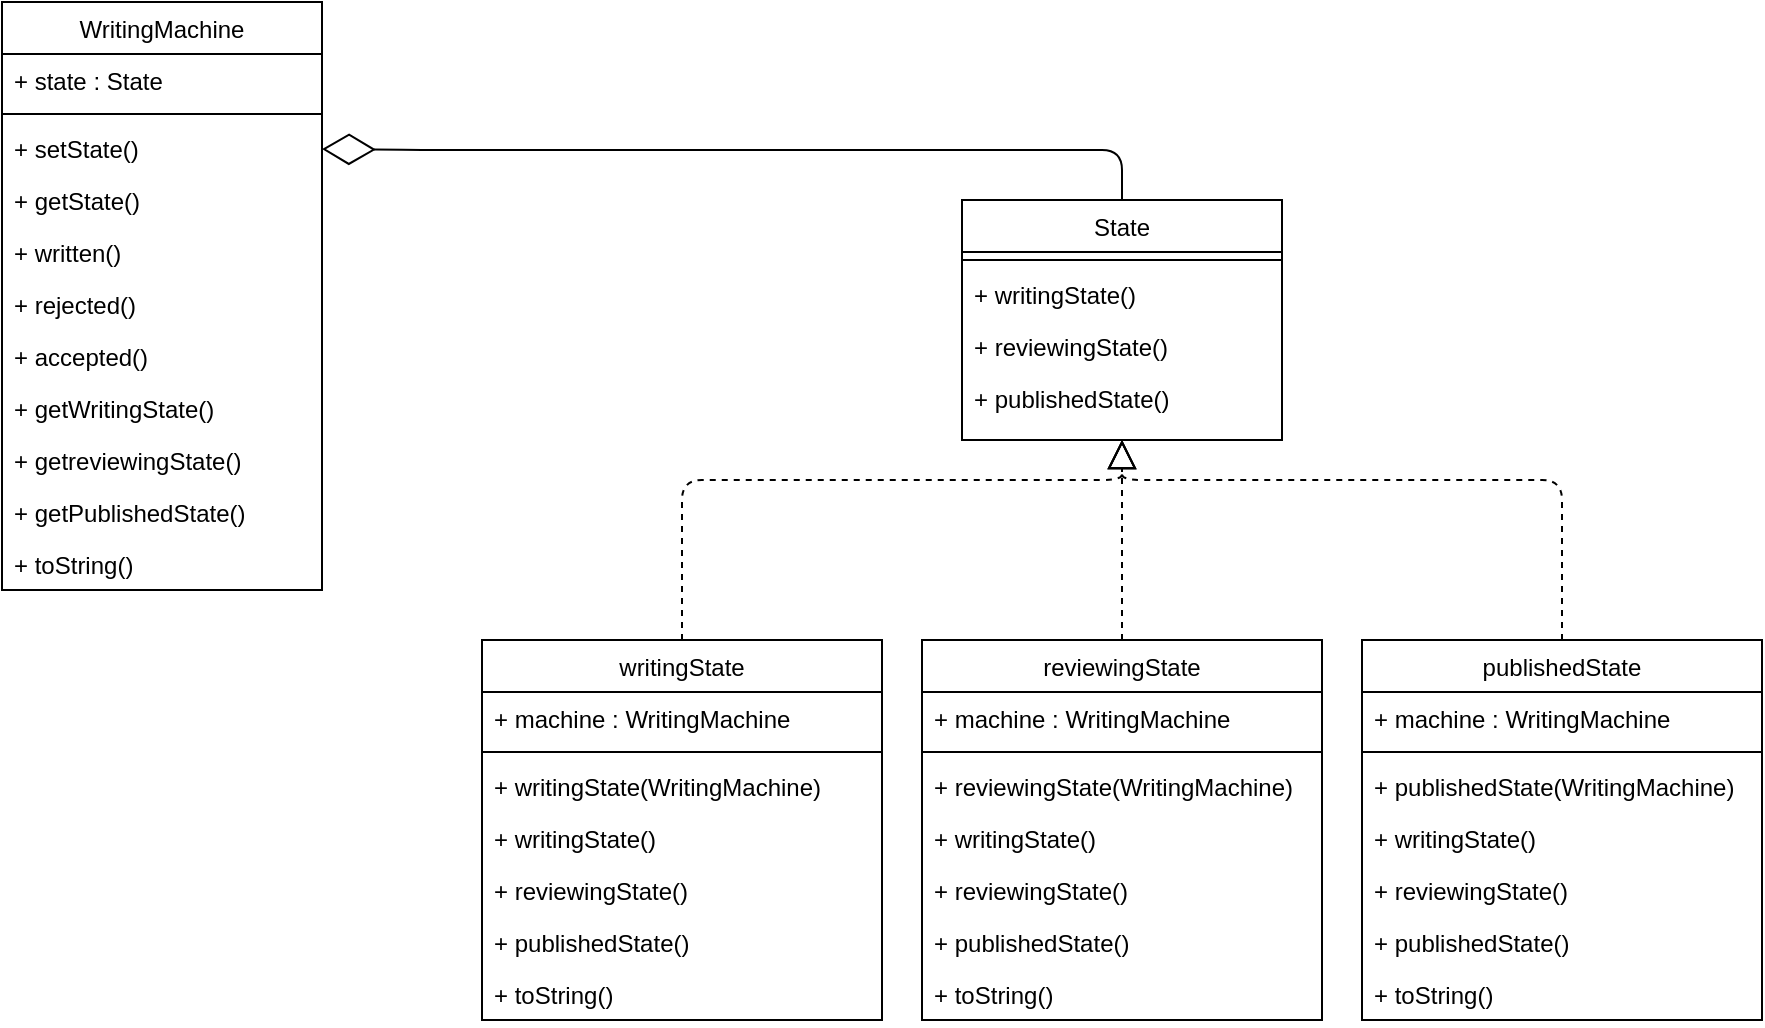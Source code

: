 <mxfile version="13.7.9" type="device"><diagram id="C5RBs43oDa-KdzZeNtuy" name="Page-1"><mxGraphModel dx="1550" dy="853" grid="1" gridSize="10" guides="1" tooltips="1" connect="1" arrows="1" fold="1" page="1" pageScale="1" pageWidth="1169" pageHeight="827" math="0" shadow="0"><root><mxCell id="WIyWlLk6GJQsqaUBKTNV-0"/><mxCell id="WIyWlLk6GJQsqaUBKTNV-1" parent="WIyWlLk6GJQsqaUBKTNV-0"/><mxCell id="zkfFHV4jXpPFQw0GAbJ--17" value="WritingMachine" style="swimlane;fontStyle=0;align=center;verticalAlign=top;childLayout=stackLayout;horizontal=1;startSize=26;horizontalStack=0;resizeParent=1;resizeLast=0;collapsible=1;marginBottom=0;rounded=0;shadow=0;strokeWidth=1;" parent="WIyWlLk6GJQsqaUBKTNV-1" vertex="1"><mxGeometry y="1" width="160" height="294" as="geometry"><mxRectangle x="550" y="140" width="160" height="26" as="alternateBounds"/></mxGeometry></mxCell><mxCell id="odUo2w2ZtYZ2uTrdj7PU-62" value="+ state : State" style="text;align=left;verticalAlign=top;spacingLeft=4;spacingRight=4;overflow=hidden;rotatable=0;points=[[0,0.5],[1,0.5]];portConstraint=eastwest;" parent="zkfFHV4jXpPFQw0GAbJ--17" vertex="1"><mxGeometry y="26" width="160" height="26" as="geometry"/></mxCell><mxCell id="zkfFHV4jXpPFQw0GAbJ--23" value="" style="line;html=1;strokeWidth=1;align=left;verticalAlign=middle;spacingTop=-1;spacingLeft=3;spacingRight=3;rotatable=0;labelPosition=right;points=[];portConstraint=eastwest;" parent="zkfFHV4jXpPFQw0GAbJ--17" vertex="1"><mxGeometry y="52" width="160" height="8" as="geometry"/></mxCell><mxCell id="zkfFHV4jXpPFQw0GAbJ--24" value="+ setState()" style="text;align=left;verticalAlign=top;spacingLeft=4;spacingRight=4;overflow=hidden;rotatable=0;points=[[0,0.5],[1,0.5]];portConstraint=eastwest;" parent="zkfFHV4jXpPFQw0GAbJ--17" vertex="1"><mxGeometry y="60" width="160" height="26" as="geometry"/></mxCell><mxCell id="odUo2w2ZtYZ2uTrdj7PU-31" value="+ getState()" style="text;align=left;verticalAlign=top;spacingLeft=4;spacingRight=4;overflow=hidden;rotatable=0;points=[[0,0.5],[1,0.5]];portConstraint=eastwest;" parent="zkfFHV4jXpPFQw0GAbJ--17" vertex="1"><mxGeometry y="86" width="160" height="26" as="geometry"/></mxCell><mxCell id="odUo2w2ZtYZ2uTrdj7PU-32" value="+ written()" style="text;align=left;verticalAlign=top;spacingLeft=4;spacingRight=4;overflow=hidden;rotatable=0;points=[[0,0.5],[1,0.5]];portConstraint=eastwest;" parent="zkfFHV4jXpPFQw0GAbJ--17" vertex="1"><mxGeometry y="112" width="160" height="26" as="geometry"/></mxCell><mxCell id="odUo2w2ZtYZ2uTrdj7PU-33" value="+ rejected()" style="text;align=left;verticalAlign=top;spacingLeft=4;spacingRight=4;overflow=hidden;rotatable=0;points=[[0,0.5],[1,0.5]];portConstraint=eastwest;" parent="zkfFHV4jXpPFQw0GAbJ--17" vertex="1"><mxGeometry y="138" width="160" height="26" as="geometry"/></mxCell><mxCell id="odUo2w2ZtYZ2uTrdj7PU-35" value="+ accepted()" style="text;align=left;verticalAlign=top;spacingLeft=4;spacingRight=4;overflow=hidden;rotatable=0;points=[[0,0.5],[1,0.5]];portConstraint=eastwest;" parent="zkfFHV4jXpPFQw0GAbJ--17" vertex="1"><mxGeometry y="164" width="160" height="26" as="geometry"/></mxCell><mxCell id="odUo2w2ZtYZ2uTrdj7PU-81" value="+ getWritingState()" style="text;align=left;verticalAlign=top;spacingLeft=4;spacingRight=4;overflow=hidden;rotatable=0;points=[[0,0.5],[1,0.5]];portConstraint=eastwest;" parent="zkfFHV4jXpPFQw0GAbJ--17" vertex="1"><mxGeometry y="190" width="160" height="26" as="geometry"/></mxCell><mxCell id="odUo2w2ZtYZ2uTrdj7PU-82" value="+ getreviewingState()" style="text;align=left;verticalAlign=top;spacingLeft=4;spacingRight=4;overflow=hidden;rotatable=0;points=[[0,0.5],[1,0.5]];portConstraint=eastwest;" parent="zkfFHV4jXpPFQw0GAbJ--17" vertex="1"><mxGeometry y="216" width="160" height="26" as="geometry"/></mxCell><mxCell id="odUo2w2ZtYZ2uTrdj7PU-83" value="+ getPublishedState()" style="text;align=left;verticalAlign=top;spacingLeft=4;spacingRight=4;overflow=hidden;rotatable=0;points=[[0,0.5],[1,0.5]];portConstraint=eastwest;" parent="zkfFHV4jXpPFQw0GAbJ--17" vertex="1"><mxGeometry y="242" width="160" height="26" as="geometry"/></mxCell><mxCell id="odUo2w2ZtYZ2uTrdj7PU-63" value="+ toString()" style="text;align=left;verticalAlign=top;spacingLeft=4;spacingRight=4;overflow=hidden;rotatable=0;points=[[0,0.5],[1,0.5]];portConstraint=eastwest;" parent="zkfFHV4jXpPFQw0GAbJ--17" vertex="1"><mxGeometry y="268" width="160" height="26" as="geometry"/></mxCell><mxCell id="odUo2w2ZtYZ2uTrdj7PU-80" value="" style="endArrow=diamondThin;endFill=0;endSize=24;html=1;exitX=0.5;exitY=0;exitDx=0;exitDy=0;entryX=1;entryY=0.25;entryDx=0;entryDy=0;" parent="WIyWlLk6GJQsqaUBKTNV-1" source="odUo2w2ZtYZ2uTrdj7PU-24" target="zkfFHV4jXpPFQw0GAbJ--17" edge="1"><mxGeometry width="160" relative="1" as="geometry"><mxPoint x="420" y="50" as="sourcePoint"/><mxPoint x="180" y="56" as="targetPoint"/><Array as="points"><mxPoint x="560" y="75"/><mxPoint x="210" y="75"/></Array></mxGeometry></mxCell><mxCell id="odUo2w2ZtYZ2uTrdj7PU-88" value="" style="endArrow=block;dashed=1;endFill=0;endSize=12;html=1;exitX=0.5;exitY=0;exitDx=0;exitDy=0;entryX=0.5;entryY=1;entryDx=0;entryDy=0;" parent="WIyWlLk6GJQsqaUBKTNV-1" source="odUo2w2ZtYZ2uTrdj7PU-48" target="odUo2w2ZtYZ2uTrdj7PU-24" edge="1"><mxGeometry width="160" relative="1" as="geometry"><mxPoint x="290" y="200" as="sourcePoint"/><mxPoint x="400" y="210" as="targetPoint"/><Array as="points"><mxPoint x="340" y="240"/><mxPoint x="560" y="240"/></Array></mxGeometry></mxCell><mxCell id="odUo2w2ZtYZ2uTrdj7PU-89" value="" style="endArrow=block;dashed=1;endFill=0;endSize=12;html=1;exitX=0.5;exitY=0;exitDx=0;exitDy=0;entryX=0.5;entryY=1;entryDx=0;entryDy=0;" parent="WIyWlLk6GJQsqaUBKTNV-1" source="odUo2w2ZtYZ2uTrdj7PU-43" target="odUo2w2ZtYZ2uTrdj7PU-24" edge="1"><mxGeometry width="160" relative="1" as="geometry"><mxPoint x="640" y="260" as="sourcePoint"/><mxPoint x="560" y="270" as="targetPoint"/></mxGeometry></mxCell><mxCell id="odUo2w2ZtYZ2uTrdj7PU-90" value="" style="endArrow=block;dashed=1;endFill=0;endSize=12;html=1;exitX=0.5;exitY=0;exitDx=0;exitDy=0;entryX=0.5;entryY=1;entryDx=0;entryDy=0;" parent="WIyWlLk6GJQsqaUBKTNV-1" source="odUo2w2ZtYZ2uTrdj7PU-38" target="odUo2w2ZtYZ2uTrdj7PU-24" edge="1"><mxGeometry width="160" relative="1" as="geometry"><mxPoint x="700" y="250" as="sourcePoint"/><mxPoint x="580" y="250" as="targetPoint"/><Array as="points"><mxPoint x="780" y="240"/><mxPoint x="560" y="240"/></Array></mxGeometry></mxCell><mxCell id="odUo2w2ZtYZ2uTrdj7PU-24" value="State" style="swimlane;fontStyle=0;align=center;verticalAlign=top;childLayout=stackLayout;horizontal=1;startSize=26;horizontalStack=0;resizeParent=1;resizeLast=0;collapsible=1;marginBottom=0;rounded=0;shadow=0;strokeWidth=1;" parent="WIyWlLk6GJQsqaUBKTNV-1" vertex="1"><mxGeometry x="480" y="100" width="160" height="120" as="geometry"><mxRectangle x="550" y="140" width="160" height="26" as="alternateBounds"/></mxGeometry></mxCell><mxCell id="odUo2w2ZtYZ2uTrdj7PU-29" value="" style="line;html=1;strokeWidth=1;align=left;verticalAlign=middle;spacingTop=-1;spacingLeft=3;spacingRight=3;rotatable=0;labelPosition=right;points=[];portConstraint=eastwest;" parent="odUo2w2ZtYZ2uTrdj7PU-24" vertex="1"><mxGeometry y="26" width="160" height="8" as="geometry"/></mxCell><mxCell id="odUo2w2ZtYZ2uTrdj7PU-30" value="+ writingState()" style="text;align=left;verticalAlign=top;spacingLeft=4;spacingRight=4;overflow=hidden;rotatable=0;points=[[0,0.5],[1,0.5]];portConstraint=eastwest;" parent="odUo2w2ZtYZ2uTrdj7PU-24" vertex="1"><mxGeometry y="34" width="160" height="26" as="geometry"/></mxCell><mxCell id="odUo2w2ZtYZ2uTrdj7PU-36" value="+ reviewingState()" style="text;align=left;verticalAlign=top;spacingLeft=4;spacingRight=4;overflow=hidden;rotatable=0;points=[[0,0.5],[1,0.5]];portConstraint=eastwest;" parent="odUo2w2ZtYZ2uTrdj7PU-24" vertex="1"><mxGeometry y="60" width="160" height="26" as="geometry"/></mxCell><mxCell id="odUo2w2ZtYZ2uTrdj7PU-37" value="+ publishedState()" style="text;align=left;verticalAlign=top;spacingLeft=4;spacingRight=4;overflow=hidden;rotatable=0;points=[[0,0.5],[1,0.5]];portConstraint=eastwest;" parent="odUo2w2ZtYZ2uTrdj7PU-24" vertex="1"><mxGeometry y="86" width="160" height="26" as="geometry"/></mxCell><mxCell id="odUo2w2ZtYZ2uTrdj7PU-48" value="writingState" style="swimlane;fontStyle=0;align=center;verticalAlign=top;childLayout=stackLayout;horizontal=1;startSize=26;horizontalStack=0;resizeParent=1;resizeLast=0;collapsible=1;marginBottom=0;rounded=0;shadow=0;strokeWidth=1;" parent="WIyWlLk6GJQsqaUBKTNV-1" vertex="1"><mxGeometry x="240" y="320" width="200" height="190" as="geometry"><mxRectangle x="550" y="140" width="160" height="26" as="alternateBounds"/></mxGeometry></mxCell><mxCell id="odUo2w2ZtYZ2uTrdj7PU-70" value="+ machine : WritingMachine" style="text;align=left;verticalAlign=top;spacingLeft=4;spacingRight=4;overflow=hidden;rotatable=0;points=[[0,0.5],[1,0.5]];portConstraint=eastwest;" parent="odUo2w2ZtYZ2uTrdj7PU-48" vertex="1"><mxGeometry y="26" width="200" height="26" as="geometry"/></mxCell><mxCell id="odUo2w2ZtYZ2uTrdj7PU-49" value="" style="line;html=1;strokeWidth=1;align=left;verticalAlign=middle;spacingTop=-1;spacingLeft=3;spacingRight=3;rotatable=0;labelPosition=right;points=[];portConstraint=eastwest;" parent="odUo2w2ZtYZ2uTrdj7PU-48" vertex="1"><mxGeometry y="52" width="200" height="8" as="geometry"/></mxCell><mxCell id="odUo2w2ZtYZ2uTrdj7PU-77" value="+ writingState(WritingMachine)" style="text;align=left;verticalAlign=top;spacingLeft=4;spacingRight=4;overflow=hidden;rotatable=0;points=[[0,0.5],[1,0.5]];portConstraint=eastwest;" parent="odUo2w2ZtYZ2uTrdj7PU-48" vertex="1"><mxGeometry y="60" width="200" height="26" as="geometry"/></mxCell><mxCell id="odUo2w2ZtYZ2uTrdj7PU-67" value="+ writingState()" style="text;align=left;verticalAlign=top;spacingLeft=4;spacingRight=4;overflow=hidden;rotatable=0;points=[[0,0.5],[1,0.5]];portConstraint=eastwest;" parent="odUo2w2ZtYZ2uTrdj7PU-48" vertex="1"><mxGeometry y="86" width="200" height="26" as="geometry"/></mxCell><mxCell id="odUo2w2ZtYZ2uTrdj7PU-85" value="+ reviewingState()" style="text;align=left;verticalAlign=top;spacingLeft=4;spacingRight=4;overflow=hidden;rotatable=0;points=[[0,0.5],[1,0.5]];portConstraint=eastwest;" parent="odUo2w2ZtYZ2uTrdj7PU-48" vertex="1"><mxGeometry y="112" width="200" height="26" as="geometry"/></mxCell><mxCell id="odUo2w2ZtYZ2uTrdj7PU-55" value="+ publishedState()" style="text;align=left;verticalAlign=top;spacingLeft=4;spacingRight=4;overflow=hidden;rotatable=0;points=[[0,0.5],[1,0.5]];portConstraint=eastwest;" parent="odUo2w2ZtYZ2uTrdj7PU-48" vertex="1"><mxGeometry y="138" width="200" height="26" as="geometry"/></mxCell><mxCell id="odUo2w2ZtYZ2uTrdj7PU-64" value="+ toString()" style="text;align=left;verticalAlign=top;spacingLeft=4;spacingRight=4;overflow=hidden;rotatable=0;points=[[0,0.5],[1,0.5]];portConstraint=eastwest;" parent="odUo2w2ZtYZ2uTrdj7PU-48" vertex="1"><mxGeometry y="164" width="200" height="26" as="geometry"/></mxCell><mxCell id="odUo2w2ZtYZ2uTrdj7PU-43" value="reviewingState" style="swimlane;fontStyle=0;align=center;verticalAlign=top;childLayout=stackLayout;horizontal=1;startSize=26;horizontalStack=0;resizeParent=1;resizeLast=0;collapsible=1;marginBottom=0;rounded=0;shadow=0;strokeWidth=1;" parent="WIyWlLk6GJQsqaUBKTNV-1" vertex="1"><mxGeometry x="460" y="320" width="200" height="190" as="geometry"><mxRectangle x="550" y="140" width="160" height="26" as="alternateBounds"/></mxGeometry></mxCell><mxCell id="odUo2w2ZtYZ2uTrdj7PU-71" value="+ machine : WritingMachine" style="text;align=left;verticalAlign=top;spacingLeft=4;spacingRight=4;overflow=hidden;rotatable=0;points=[[0,0.5],[1,0.5]];portConstraint=eastwest;" parent="odUo2w2ZtYZ2uTrdj7PU-43" vertex="1"><mxGeometry y="26" width="200" height="26" as="geometry"/></mxCell><mxCell id="odUo2w2ZtYZ2uTrdj7PU-44" value="" style="line;html=1;strokeWidth=1;align=left;verticalAlign=middle;spacingTop=-1;spacingLeft=3;spacingRight=3;rotatable=0;labelPosition=right;points=[];portConstraint=eastwest;" parent="odUo2w2ZtYZ2uTrdj7PU-43" vertex="1"><mxGeometry y="52" width="200" height="8" as="geometry"/></mxCell><mxCell id="odUo2w2ZtYZ2uTrdj7PU-78" value="+ reviewingState(WritingMachine)" style="text;align=left;verticalAlign=top;spacingLeft=4;spacingRight=4;overflow=hidden;rotatable=0;points=[[0,0.5],[1,0.5]];portConstraint=eastwest;" parent="odUo2w2ZtYZ2uTrdj7PU-43" vertex="1"><mxGeometry y="60" width="200" height="26" as="geometry"/></mxCell><mxCell id="odUo2w2ZtYZ2uTrdj7PU-86" value="+ writingState()" style="text;align=left;verticalAlign=top;spacingLeft=4;spacingRight=4;overflow=hidden;rotatable=0;points=[[0,0.5],[1,0.5]];portConstraint=eastwest;" parent="odUo2w2ZtYZ2uTrdj7PU-43" vertex="1"><mxGeometry y="86" width="200" height="26" as="geometry"/></mxCell><mxCell id="odUo2w2ZtYZ2uTrdj7PU-68" value="+ reviewingState()" style="text;align=left;verticalAlign=top;spacingLeft=4;spacingRight=4;overflow=hidden;rotatable=0;points=[[0,0.5],[1,0.5]];portConstraint=eastwest;" parent="odUo2w2ZtYZ2uTrdj7PU-43" vertex="1"><mxGeometry y="112" width="200" height="26" as="geometry"/></mxCell><mxCell id="odUo2w2ZtYZ2uTrdj7PU-58" value="+ publishedState()" style="text;align=left;verticalAlign=top;spacingLeft=4;spacingRight=4;overflow=hidden;rotatable=0;points=[[0,0.5],[1,0.5]];portConstraint=eastwest;" parent="odUo2w2ZtYZ2uTrdj7PU-43" vertex="1"><mxGeometry y="138" width="200" height="26" as="geometry"/></mxCell><mxCell id="odUo2w2ZtYZ2uTrdj7PU-65" value="+ toString()" style="text;align=left;verticalAlign=top;spacingLeft=4;spacingRight=4;overflow=hidden;rotatable=0;points=[[0,0.5],[1,0.5]];portConstraint=eastwest;" parent="odUo2w2ZtYZ2uTrdj7PU-43" vertex="1"><mxGeometry y="164" width="200" height="26" as="geometry"/></mxCell><mxCell id="odUo2w2ZtYZ2uTrdj7PU-38" value="publishedState" style="swimlane;fontStyle=0;align=center;verticalAlign=top;childLayout=stackLayout;horizontal=1;startSize=26;horizontalStack=0;resizeParent=1;resizeLast=0;collapsible=1;marginBottom=0;rounded=0;shadow=0;strokeWidth=1;" parent="WIyWlLk6GJQsqaUBKTNV-1" vertex="1"><mxGeometry x="680" y="320" width="200" height="190" as="geometry"><mxRectangle x="550" y="140" width="160" height="26" as="alternateBounds"/></mxGeometry></mxCell><mxCell id="odUo2w2ZtYZ2uTrdj7PU-72" value="+ machine : WritingMachine" style="text;align=left;verticalAlign=top;spacingLeft=4;spacingRight=4;overflow=hidden;rotatable=0;points=[[0,0.5],[1,0.5]];portConstraint=eastwest;" parent="odUo2w2ZtYZ2uTrdj7PU-38" vertex="1"><mxGeometry y="26" width="200" height="26" as="geometry"/></mxCell><mxCell id="odUo2w2ZtYZ2uTrdj7PU-39" value="" style="line;html=1;strokeWidth=1;align=left;verticalAlign=middle;spacingTop=-1;spacingLeft=3;spacingRight=3;rotatable=0;labelPosition=right;points=[];portConstraint=eastwest;" parent="odUo2w2ZtYZ2uTrdj7PU-38" vertex="1"><mxGeometry y="52" width="200" height="8" as="geometry"/></mxCell><mxCell id="odUo2w2ZtYZ2uTrdj7PU-79" value="+ publishedState(WritingMachine)" style="text;align=left;verticalAlign=top;spacingLeft=4;spacingRight=4;overflow=hidden;rotatable=0;points=[[0,0.5],[1,0.5]];portConstraint=eastwest;" parent="odUo2w2ZtYZ2uTrdj7PU-38" vertex="1"><mxGeometry y="60" width="200" height="26" as="geometry"/></mxCell><mxCell id="odUo2w2ZtYZ2uTrdj7PU-87" value="+ writingState()" style="text;align=left;verticalAlign=top;spacingLeft=4;spacingRight=4;overflow=hidden;rotatable=0;points=[[0,0.5],[1,0.5]];portConstraint=eastwest;" parent="odUo2w2ZtYZ2uTrdj7PU-38" vertex="1"><mxGeometry y="86" width="200" height="26" as="geometry"/></mxCell><mxCell id="odUo2w2ZtYZ2uTrdj7PU-84" value="+ reviewingState()" style="text;align=left;verticalAlign=top;spacingLeft=4;spacingRight=4;overflow=hidden;rotatable=0;points=[[0,0.5],[1,0.5]];portConstraint=eastwest;" parent="odUo2w2ZtYZ2uTrdj7PU-38" vertex="1"><mxGeometry y="112" width="200" height="26" as="geometry"/></mxCell><mxCell id="odUo2w2ZtYZ2uTrdj7PU-69" value="+ publishedState()" style="text;align=left;verticalAlign=top;spacingLeft=4;spacingRight=4;overflow=hidden;rotatable=0;points=[[0,0.5],[1,0.5]];portConstraint=eastwest;" parent="odUo2w2ZtYZ2uTrdj7PU-38" vertex="1"><mxGeometry y="138" width="200" height="26" as="geometry"/></mxCell><mxCell id="odUo2w2ZtYZ2uTrdj7PU-66" value="+ toString()" style="text;align=left;verticalAlign=top;spacingLeft=4;spacingRight=4;overflow=hidden;rotatable=0;points=[[0,0.5],[1,0.5]];portConstraint=eastwest;" parent="odUo2w2ZtYZ2uTrdj7PU-38" vertex="1"><mxGeometry y="164" width="200" height="26" as="geometry"/></mxCell></root></mxGraphModel></diagram></mxfile>